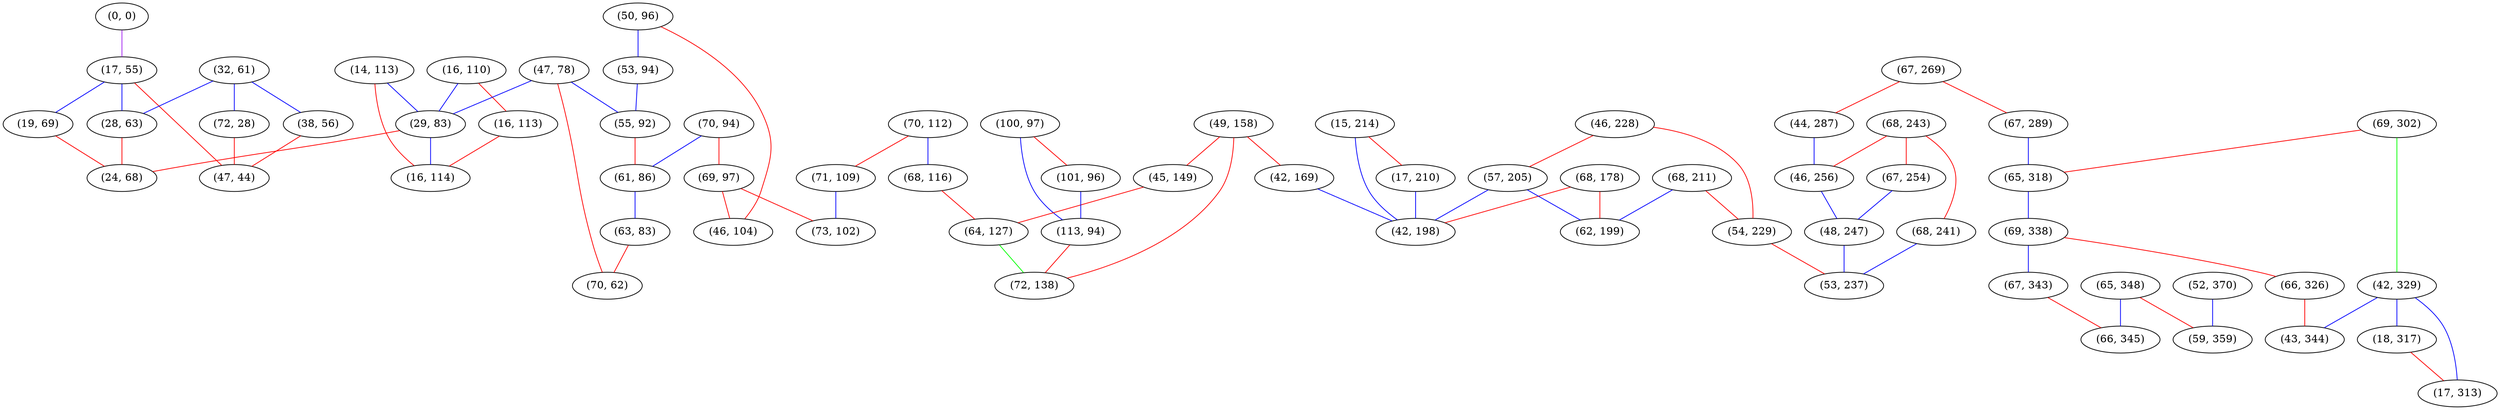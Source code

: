graph "" {
"(50, 96)";
"(15, 214)";
"(68, 243)";
"(67, 269)";
"(46, 228)";
"(67, 289)";
"(49, 158)";
"(69, 302)";
"(0, 0)";
"(67, 254)";
"(17, 55)";
"(100, 97)";
"(52, 370)";
"(65, 318)";
"(42, 329)";
"(17, 210)";
"(70, 112)";
"(14, 113)";
"(68, 211)";
"(68, 178)";
"(69, 338)";
"(54, 229)";
"(19, 69)";
"(53, 94)";
"(44, 287)";
"(46, 256)";
"(65, 348)";
"(67, 343)";
"(16, 110)";
"(47, 78)";
"(68, 116)";
"(45, 149)";
"(42, 169)";
"(16, 113)";
"(32, 61)";
"(66, 326)";
"(101, 96)";
"(29, 83)";
"(55, 92)";
"(113, 94)";
"(71, 109)";
"(68, 241)";
"(28, 63)";
"(48, 247)";
"(24, 68)";
"(57, 205)";
"(18, 317)";
"(38, 56)";
"(64, 127)";
"(72, 28)";
"(70, 94)";
"(62, 199)";
"(16, 114)";
"(47, 44)";
"(61, 86)";
"(63, 83)";
"(42, 198)";
"(72, 138)";
"(70, 62)";
"(59, 359)";
"(53, 237)";
"(17, 313)";
"(66, 345)";
"(43, 344)";
"(69, 97)";
"(73, 102)";
"(46, 104)";
"(50, 96)" -- "(53, 94)"  [color=blue, key=0, weight=3];
"(50, 96)" -- "(46, 104)"  [color=red, key=0, weight=1];
"(15, 214)" -- "(17, 210)"  [color=red, key=0, weight=1];
"(15, 214)" -- "(42, 198)"  [color=blue, key=0, weight=3];
"(68, 243)" -- "(68, 241)"  [color=red, key=0, weight=1];
"(68, 243)" -- "(46, 256)"  [color=red, key=0, weight=1];
"(68, 243)" -- "(67, 254)"  [color=red, key=0, weight=1];
"(67, 269)" -- "(44, 287)"  [color=red, key=0, weight=1];
"(67, 269)" -- "(67, 289)"  [color=red, key=0, weight=1];
"(46, 228)" -- "(57, 205)"  [color=red, key=0, weight=1];
"(46, 228)" -- "(54, 229)"  [color=red, key=0, weight=1];
"(67, 289)" -- "(65, 318)"  [color=blue, key=0, weight=3];
"(49, 158)" -- "(72, 138)"  [color=red, key=0, weight=1];
"(49, 158)" -- "(42, 169)"  [color=red, key=0, weight=1];
"(49, 158)" -- "(45, 149)"  [color=red, key=0, weight=1];
"(69, 302)" -- "(65, 318)"  [color=red, key=0, weight=1];
"(69, 302)" -- "(42, 329)"  [color=green, key=0, weight=2];
"(0, 0)" -- "(17, 55)"  [color=purple, key=0, weight=4];
"(67, 254)" -- "(48, 247)"  [color=blue, key=0, weight=3];
"(17, 55)" -- "(47, 44)"  [color=red, key=0, weight=1];
"(17, 55)" -- "(28, 63)"  [color=blue, key=0, weight=3];
"(17, 55)" -- "(19, 69)"  [color=blue, key=0, weight=3];
"(100, 97)" -- "(113, 94)"  [color=blue, key=0, weight=3];
"(100, 97)" -- "(101, 96)"  [color=red, key=0, weight=1];
"(52, 370)" -- "(59, 359)"  [color=blue, key=0, weight=3];
"(65, 318)" -- "(69, 338)"  [color=blue, key=0, weight=3];
"(42, 329)" -- "(43, 344)"  [color=blue, key=0, weight=3];
"(42, 329)" -- "(18, 317)"  [color=blue, key=0, weight=3];
"(42, 329)" -- "(17, 313)"  [color=blue, key=0, weight=3];
"(17, 210)" -- "(42, 198)"  [color=blue, key=0, weight=3];
"(70, 112)" -- "(71, 109)"  [color=red, key=0, weight=1];
"(70, 112)" -- "(68, 116)"  [color=blue, key=0, weight=3];
"(14, 113)" -- "(16, 114)"  [color=red, key=0, weight=1];
"(14, 113)" -- "(29, 83)"  [color=blue, key=0, weight=3];
"(68, 211)" -- "(62, 199)"  [color=blue, key=0, weight=3];
"(68, 211)" -- "(54, 229)"  [color=red, key=0, weight=1];
"(68, 178)" -- "(42, 198)"  [color=red, key=0, weight=1];
"(68, 178)" -- "(62, 199)"  [color=red, key=0, weight=1];
"(69, 338)" -- "(67, 343)"  [color=blue, key=0, weight=3];
"(69, 338)" -- "(66, 326)"  [color=red, key=0, weight=1];
"(54, 229)" -- "(53, 237)"  [color=red, key=0, weight=1];
"(19, 69)" -- "(24, 68)"  [color=red, key=0, weight=1];
"(53, 94)" -- "(55, 92)"  [color=blue, key=0, weight=3];
"(44, 287)" -- "(46, 256)"  [color=blue, key=0, weight=3];
"(46, 256)" -- "(48, 247)"  [color=blue, key=0, weight=3];
"(65, 348)" -- "(59, 359)"  [color=red, key=0, weight=1];
"(65, 348)" -- "(66, 345)"  [color=blue, key=0, weight=3];
"(67, 343)" -- "(66, 345)"  [color=red, key=0, weight=1];
"(16, 110)" -- "(16, 113)"  [color=red, key=0, weight=1];
"(16, 110)" -- "(29, 83)"  [color=blue, key=0, weight=3];
"(47, 78)" -- "(55, 92)"  [color=blue, key=0, weight=3];
"(47, 78)" -- "(29, 83)"  [color=blue, key=0, weight=3];
"(47, 78)" -- "(70, 62)"  [color=red, key=0, weight=1];
"(68, 116)" -- "(64, 127)"  [color=red, key=0, weight=1];
"(45, 149)" -- "(64, 127)"  [color=red, key=0, weight=1];
"(42, 169)" -- "(42, 198)"  [color=blue, key=0, weight=3];
"(16, 113)" -- "(16, 114)"  [color=red, key=0, weight=1];
"(32, 61)" -- "(28, 63)"  [color=blue, key=0, weight=3];
"(32, 61)" -- "(38, 56)"  [color=blue, key=0, weight=3];
"(32, 61)" -- "(72, 28)"  [color=blue, key=0, weight=3];
"(66, 326)" -- "(43, 344)"  [color=red, key=0, weight=1];
"(101, 96)" -- "(113, 94)"  [color=blue, key=0, weight=3];
"(29, 83)" -- "(16, 114)"  [color=blue, key=0, weight=3];
"(29, 83)" -- "(24, 68)"  [color=red, key=0, weight=1];
"(55, 92)" -- "(61, 86)"  [color=red, key=0, weight=1];
"(113, 94)" -- "(72, 138)"  [color=red, key=0, weight=1];
"(71, 109)" -- "(73, 102)"  [color=blue, key=0, weight=3];
"(68, 241)" -- "(53, 237)"  [color=blue, key=0, weight=3];
"(28, 63)" -- "(24, 68)"  [color=red, key=0, weight=1];
"(48, 247)" -- "(53, 237)"  [color=blue, key=0, weight=3];
"(57, 205)" -- "(42, 198)"  [color=blue, key=0, weight=3];
"(57, 205)" -- "(62, 199)"  [color=blue, key=0, weight=3];
"(18, 317)" -- "(17, 313)"  [color=red, key=0, weight=1];
"(38, 56)" -- "(47, 44)"  [color=red, key=0, weight=1];
"(64, 127)" -- "(72, 138)"  [color=green, key=0, weight=2];
"(72, 28)" -- "(47, 44)"  [color=red, key=0, weight=1];
"(70, 94)" -- "(61, 86)"  [color=blue, key=0, weight=3];
"(70, 94)" -- "(69, 97)"  [color=red, key=0, weight=1];
"(61, 86)" -- "(63, 83)"  [color=blue, key=0, weight=3];
"(63, 83)" -- "(70, 62)"  [color=red, key=0, weight=1];
"(69, 97)" -- "(73, 102)"  [color=red, key=0, weight=1];
"(69, 97)" -- "(46, 104)"  [color=red, key=0, weight=1];
}
